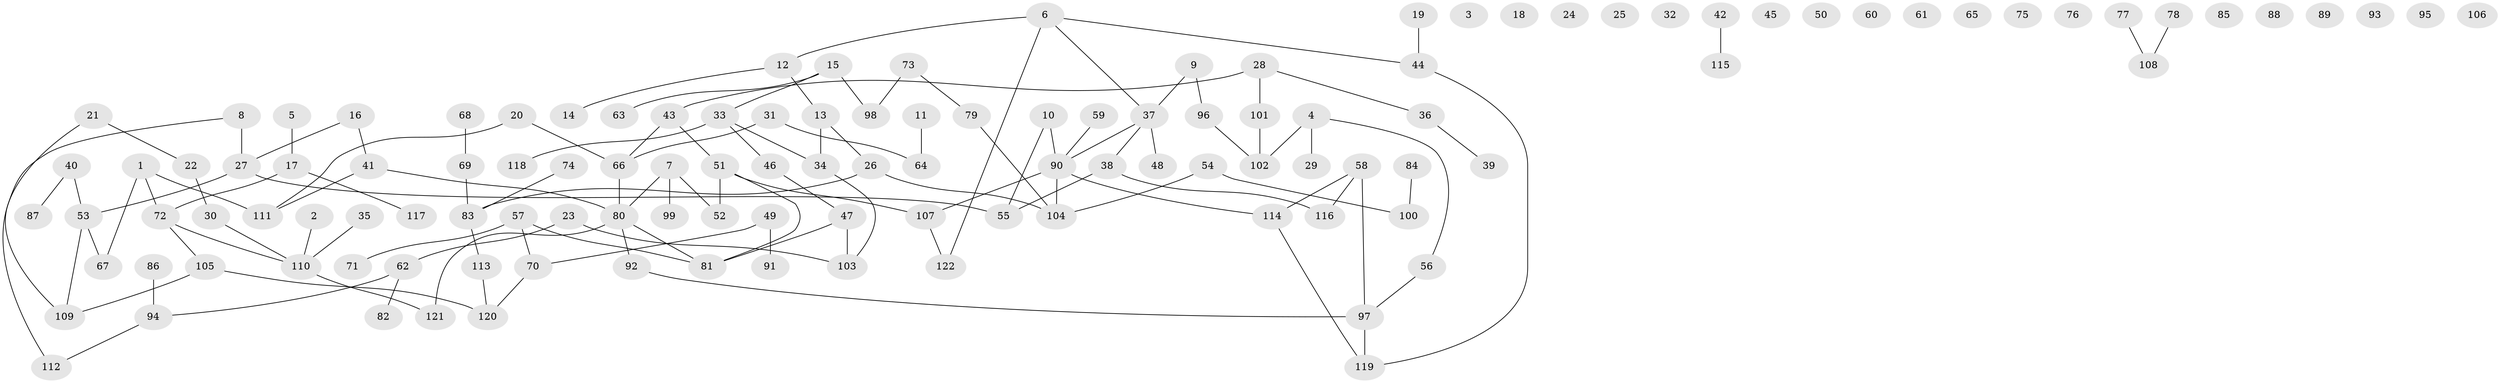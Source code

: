 // Generated by graph-tools (version 1.1) at 2025/40/03/09/25 04:40:39]
// undirected, 122 vertices, 124 edges
graph export_dot {
graph [start="1"]
  node [color=gray90,style=filled];
  1;
  2;
  3;
  4;
  5;
  6;
  7;
  8;
  9;
  10;
  11;
  12;
  13;
  14;
  15;
  16;
  17;
  18;
  19;
  20;
  21;
  22;
  23;
  24;
  25;
  26;
  27;
  28;
  29;
  30;
  31;
  32;
  33;
  34;
  35;
  36;
  37;
  38;
  39;
  40;
  41;
  42;
  43;
  44;
  45;
  46;
  47;
  48;
  49;
  50;
  51;
  52;
  53;
  54;
  55;
  56;
  57;
  58;
  59;
  60;
  61;
  62;
  63;
  64;
  65;
  66;
  67;
  68;
  69;
  70;
  71;
  72;
  73;
  74;
  75;
  76;
  77;
  78;
  79;
  80;
  81;
  82;
  83;
  84;
  85;
  86;
  87;
  88;
  89;
  90;
  91;
  92;
  93;
  94;
  95;
  96;
  97;
  98;
  99;
  100;
  101;
  102;
  103;
  104;
  105;
  106;
  107;
  108;
  109;
  110;
  111;
  112;
  113;
  114;
  115;
  116;
  117;
  118;
  119;
  120;
  121;
  122;
  1 -- 67;
  1 -- 72;
  1 -- 111;
  2 -- 110;
  4 -- 29;
  4 -- 56;
  4 -- 102;
  5 -- 17;
  6 -- 12;
  6 -- 37;
  6 -- 44;
  6 -- 122;
  7 -- 52;
  7 -- 80;
  7 -- 99;
  8 -- 27;
  8 -- 112;
  9 -- 37;
  9 -- 96;
  10 -- 55;
  10 -- 90;
  11 -- 64;
  12 -- 13;
  12 -- 14;
  13 -- 26;
  13 -- 34;
  15 -- 33;
  15 -- 63;
  15 -- 98;
  16 -- 27;
  16 -- 41;
  17 -- 72;
  17 -- 117;
  19 -- 44;
  20 -- 66;
  20 -- 111;
  21 -- 22;
  21 -- 109;
  22 -- 30;
  23 -- 62;
  23 -- 103;
  26 -- 83;
  26 -- 104;
  27 -- 53;
  27 -- 55;
  28 -- 36;
  28 -- 43;
  28 -- 101;
  30 -- 110;
  31 -- 64;
  31 -- 66;
  33 -- 34;
  33 -- 46;
  33 -- 118;
  34 -- 103;
  35 -- 110;
  36 -- 39;
  37 -- 38;
  37 -- 48;
  37 -- 90;
  38 -- 55;
  38 -- 116;
  40 -- 53;
  40 -- 87;
  41 -- 80;
  41 -- 111;
  42 -- 115;
  43 -- 51;
  43 -- 66;
  44 -- 119;
  46 -- 47;
  47 -- 81;
  47 -- 103;
  49 -- 70;
  49 -- 91;
  51 -- 52;
  51 -- 81;
  51 -- 107;
  53 -- 67;
  53 -- 109;
  54 -- 100;
  54 -- 104;
  56 -- 97;
  57 -- 70;
  57 -- 71;
  57 -- 81;
  58 -- 97;
  58 -- 114;
  58 -- 116;
  59 -- 90;
  62 -- 82;
  62 -- 94;
  66 -- 80;
  68 -- 69;
  69 -- 83;
  70 -- 120;
  72 -- 105;
  72 -- 110;
  73 -- 79;
  73 -- 98;
  74 -- 83;
  77 -- 108;
  78 -- 108;
  79 -- 104;
  80 -- 81;
  80 -- 92;
  80 -- 121;
  83 -- 113;
  84 -- 100;
  86 -- 94;
  90 -- 104;
  90 -- 107;
  90 -- 114;
  92 -- 97;
  94 -- 112;
  96 -- 102;
  97 -- 119;
  101 -- 102;
  105 -- 109;
  105 -- 120;
  107 -- 122;
  110 -- 121;
  113 -- 120;
  114 -- 119;
}

